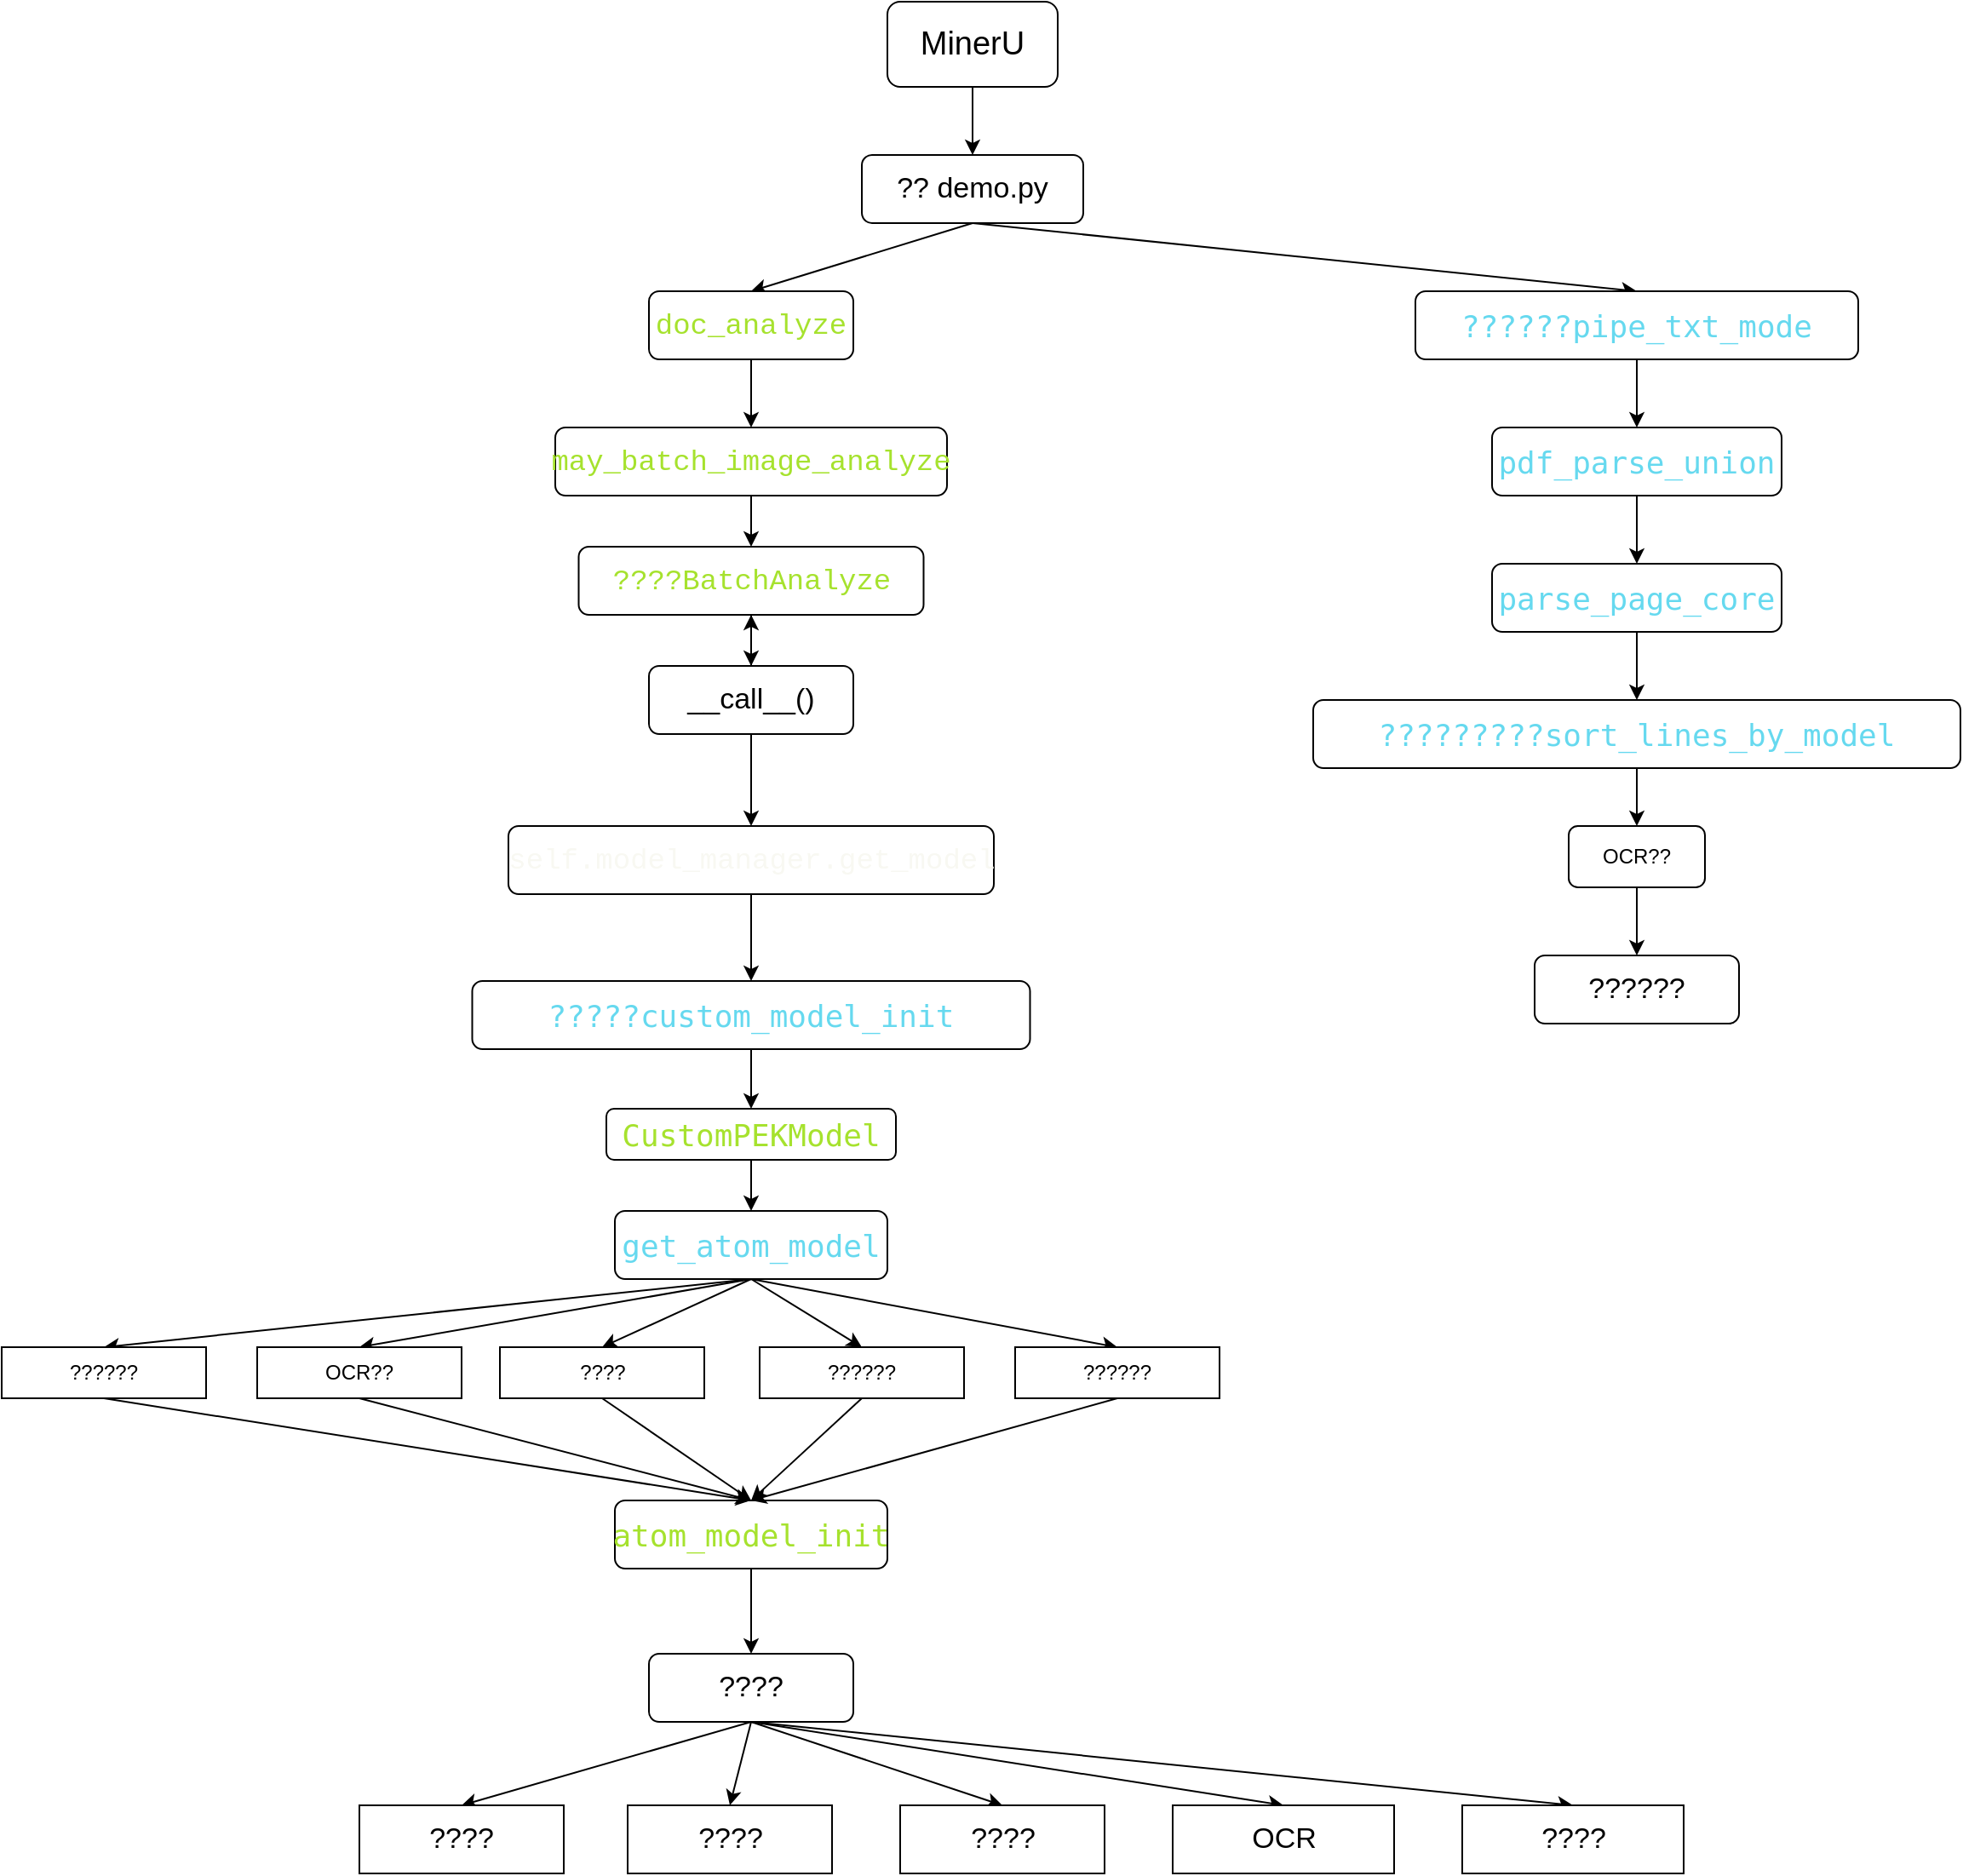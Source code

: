 <mxfile>
    <diagram id="GQxlIMToQEc-Vev_08Es" name="? 1 ?">
        <mxGraphModel dx="2635" dy="1532" grid="1" gridSize="10" guides="1" tooltips="1" connect="1" arrows="1" fold="1" page="1" pageScale="1" pageWidth="827" pageHeight="1169" math="0" shadow="0">
            <root>
                <mxCell id="0"/>
                <mxCell id="1" parent="0"/>
                <mxCell id="4" style="edgeStyle=none;html=1;entryX=0.5;entryY=0;entryDx=0;entryDy=0;" parent="1" source="2" target="3" edge="1">
                    <mxGeometry relative="1" as="geometry"/>
                </mxCell>
                <mxCell id="2" value="&lt;font style=&quot;font-size: 19px; color: light-dark(rgb(0, 0, 0), rgb(255, 255, 255));&quot;&gt;MinerU&lt;/font&gt;" style="rounded=1;whiteSpace=wrap;html=1;" parent="1" vertex="1">
                    <mxGeometry x="260" y="40" width="100" height="50" as="geometry"/>
                </mxCell>
                <mxCell id="8" style="edgeStyle=none;html=1;exitX=0.5;exitY=1;exitDx=0;exitDy=0;entryX=0.5;entryY=0;entryDx=0;entryDy=0;" parent="1" source="3" target="6" edge="1">
                    <mxGeometry relative="1" as="geometry"/>
                </mxCell>
                <mxCell id="63" style="edgeStyle=none;html=1;exitX=0.5;exitY=1;exitDx=0;exitDy=0;entryX=0.5;entryY=0;entryDx=0;entryDy=0;" parent="1" source="3" target="62" edge="1">
                    <mxGeometry relative="1" as="geometry"/>
                </mxCell>
                <mxCell id="3" value="&lt;font style=&quot;font-size: 17px; color: light-dark(rgb(0, 0, 0), rgb(255, 255, 255));&quot;&gt;?? demo.py&lt;/font&gt;" style="rounded=1;whiteSpace=wrap;html=1;" parent="1" vertex="1">
                    <mxGeometry x="245" y="130" width="130" height="40" as="geometry"/>
                </mxCell>
                <mxCell id="10" style="edgeStyle=none;html=1;exitX=0.5;exitY=1;exitDx=0;exitDy=0;entryX=0.5;entryY=0;entryDx=0;entryDy=0;" parent="1" source="6" target="9" edge="1">
                    <mxGeometry relative="1" as="geometry"/>
                </mxCell>
                <mxCell id="6" value="&lt;div style=&quot;font-family: Consolas, &amp;quot;Courier New&amp;quot;, monospace; font-size: 17px; line-height: 23px; white-space: pre;&quot;&gt;&lt;span&gt;&lt;font style=&quot;color: light-dark(rgb(166, 226, 46), rgb(255, 255, 255));&quot;&gt;doc_analyze&lt;/font&gt;&lt;/span&gt;&lt;/div&gt;" style="rounded=1;whiteSpace=wrap;html=1;" parent="1" vertex="1">
                    <mxGeometry x="120" y="210" width="120" height="40" as="geometry"/>
                </mxCell>
                <mxCell id="12" style="edgeStyle=none;html=1;exitX=0.5;exitY=1;exitDx=0;exitDy=0;entryX=0.5;entryY=0;entryDx=0;entryDy=0;" parent="1" source="9" target="11" edge="1">
                    <mxGeometry relative="1" as="geometry"/>
                </mxCell>
                <mxCell id="9" value="&lt;div style=&quot;font-family: Consolas, &amp;quot;Courier New&amp;quot;, monospace; font-size: 17px; line-height: 23px; white-space: pre;&quot;&gt;&lt;span&gt;&lt;font style=&quot;color: light-dark(rgb(166, 226, 46), rgb(255, 255, 255));&quot;&gt;may_batch_image_analyze&lt;/font&gt;&lt;/span&gt;&lt;/div&gt;" style="rounded=1;whiteSpace=wrap;html=1;" parent="1" vertex="1">
                    <mxGeometry x="65" y="290" width="230" height="40" as="geometry"/>
                </mxCell>
                <mxCell id="39" style="edgeStyle=none;html=1;exitX=0.5;exitY=1;exitDx=0;exitDy=0;entryX=0.5;entryY=0;entryDx=0;entryDy=0;" parent="1" source="11" target="37" edge="1">
                    <mxGeometry relative="1" as="geometry"/>
                </mxCell>
                <mxCell id="11" value="&lt;div style=&quot;font-family: Consolas, &amp;quot;Courier New&amp;quot;, monospace; font-size: 17px; line-height: 23px; white-space: pre;&quot;&gt;&lt;font style=&quot;color: light-dark(rgb(166, 226, 46), rgb(255, 255, 255));&quot;&gt;????BatchAnalyze&lt;/font&gt;&lt;/div&gt;" style="rounded=1;whiteSpace=wrap;html=1;" parent="1" vertex="1">
                    <mxGeometry x="78.75" y="360" width="202.5" height="40" as="geometry"/>
                </mxCell>
                <mxCell id="13" value="&lt;div style=&quot;font-family: Consolas, &amp;quot;Courier New&amp;quot;, monospace; font-size: 17px; line-height: 23px; white-space: pre;&quot;&gt;&lt;span&gt;&lt;font style=&quot;color: light-dark(rgb(248, 248, 242), rgb(255, 255, 255));&quot;&gt;self.model_manager.get_model&lt;/font&gt;&lt;/span&gt;&lt;/div&gt;" style="rounded=1;whiteSpace=wrap;html=1;" parent="1" vertex="1">
                    <mxGeometry x="37.5" y="524" width="285" height="40" as="geometry"/>
                </mxCell>
                <mxCell id="18" style="edgeStyle=none;html=1;exitX=0.5;exitY=1;exitDx=0;exitDy=0;entryX=0.5;entryY=0;entryDx=0;entryDy=0;" parent="1" source="15" target="17" edge="1">
                    <mxGeometry relative="1" as="geometry"/>
                </mxCell>
                <mxCell id="15" value="&lt;div&gt;&lt;pre style=&quot;font-family: Consolas, monospace; font-size: 13.5pt;&quot;&gt;&lt;span&gt;&lt;font style=&quot;color: light-dark(rgb(102, 217, 239), rgb(255, 255, 255));&quot;&gt;?????custom_model_init&lt;/font&gt;&lt;/span&gt;&lt;/pre&gt;&lt;/div&gt;" style="rounded=1;whiteSpace=wrap;html=1;" parent="1" vertex="1">
                    <mxGeometry x="16.25" y="615" width="327.5" height="40" as="geometry"/>
                </mxCell>
                <mxCell id="16" style="edgeStyle=none;html=1;exitX=0.5;exitY=1;exitDx=0;exitDy=0;entryX=0.5;entryY=0;entryDx=0;entryDy=0;" parent="1" source="13" target="15" edge="1">
                    <mxGeometry relative="1" as="geometry"/>
                </mxCell>
                <mxCell id="20" style="edgeStyle=none;html=1;exitX=0.5;exitY=1;exitDx=0;exitDy=0;entryX=0.5;entryY=0;entryDx=0;entryDy=0;" parent="1" source="17" target="19" edge="1">
                    <mxGeometry relative="1" as="geometry"/>
                </mxCell>
                <mxCell id="17" value="&lt;div&gt;&lt;pre style=&quot;font-family: Consolas, monospace; font-size: 13.5pt;&quot;&gt;&lt;span&gt;&lt;font style=&quot;color: light-dark(rgb(166, 226, 46), rgb(255, 255, 255));&quot;&gt;CustomPEKModel&lt;/font&gt;&lt;/span&gt;&lt;/pre&gt;&lt;/div&gt;" style="rounded=1;whiteSpace=wrap;html=1;" parent="1" vertex="1">
                    <mxGeometry x="95" y="690" width="170" height="30" as="geometry"/>
                </mxCell>
                <mxCell id="28" style="edgeStyle=none;html=1;exitX=0.5;exitY=1;exitDx=0;exitDy=0;entryX=0.5;entryY=0;entryDx=0;entryDy=0;" parent="1" source="19" target="24" edge="1">
                    <mxGeometry relative="1" as="geometry"/>
                </mxCell>
                <mxCell id="29" style="edgeStyle=none;html=1;exitX=0.5;exitY=1;exitDx=0;exitDy=0;entryX=0.5;entryY=0;entryDx=0;entryDy=0;" parent="1" source="19" target="25" edge="1">
                    <mxGeometry relative="1" as="geometry"/>
                </mxCell>
                <mxCell id="30" style="edgeStyle=none;html=1;exitX=0.5;exitY=1;exitDx=0;exitDy=0;entryX=0.5;entryY=0;entryDx=0;entryDy=0;" parent="1" source="19" target="26" edge="1">
                    <mxGeometry relative="1" as="geometry"/>
                </mxCell>
                <mxCell id="31" style="edgeStyle=none;html=1;exitX=0.5;exitY=1;exitDx=0;exitDy=0;entryX=0.5;entryY=0;entryDx=0;entryDy=0;" parent="1" source="19" target="27" edge="1">
                    <mxGeometry relative="1" as="geometry"/>
                </mxCell>
                <mxCell id="53" style="edgeStyle=none;html=1;exitX=0.5;exitY=1;exitDx=0;exitDy=0;entryX=0.5;entryY=0;entryDx=0;entryDy=0;" parent="1" source="19" target="52" edge="1">
                    <mxGeometry relative="1" as="geometry"/>
                </mxCell>
                <mxCell id="19" value="&lt;div&gt;&lt;pre style=&quot;font-family: Consolas, monospace; font-size: 13.5pt;&quot;&gt;&lt;span&gt;&lt;font style=&quot;color: light-dark(rgb(102, 217, 239), rgb(255, 255, 255));&quot;&gt;get_atom_model&lt;/font&gt;&lt;/span&gt;&lt;/pre&gt;&lt;/div&gt;" style="rounded=1;whiteSpace=wrap;html=1;" parent="1" vertex="1">
                    <mxGeometry x="100" y="750" width="160" height="40" as="geometry"/>
                </mxCell>
                <mxCell id="77" style="edgeStyle=none;html=1;exitX=0.5;exitY=1;exitDx=0;exitDy=0;entryX=0.5;entryY=0;entryDx=0;entryDy=0;" edge="1" parent="1" source="21" target="43">
                    <mxGeometry relative="1" as="geometry"/>
                </mxCell>
                <mxCell id="21" value="&lt;div&gt;&lt;pre style=&quot;font-family: Consolas, monospace; font-size: 13.5pt;&quot;&gt;&lt;span&gt;&lt;font style=&quot;color: light-dark(rgb(166, 226, 46), rgb(255, 255, 255));&quot;&gt;atom_model_init&lt;/font&gt;&lt;/span&gt;&lt;/pre&gt;&lt;/div&gt;" style="rounded=1;whiteSpace=wrap;html=1;" parent="1" vertex="1">
                    <mxGeometry x="100" y="920" width="160" height="40" as="geometry"/>
                </mxCell>
                <mxCell id="32" style="edgeStyle=none;html=1;exitX=0.5;exitY=1;exitDx=0;exitDy=0;entryX=0.5;entryY=0;entryDx=0;entryDy=0;" parent="1" source="24" target="21" edge="1">
                    <mxGeometry relative="1" as="geometry"/>
                </mxCell>
                <mxCell id="24" value="OCR??" style="whiteSpace=wrap;html=1;" parent="1" vertex="1">
                    <mxGeometry x="-110" y="830" width="120" height="30" as="geometry"/>
                </mxCell>
                <mxCell id="33" style="edgeStyle=none;html=1;exitX=0.5;exitY=1;exitDx=0;exitDy=0;" parent="1" source="25" edge="1">
                    <mxGeometry relative="1" as="geometry">
                        <mxPoint x="180" y="920" as="targetPoint"/>
                    </mxGeometry>
                </mxCell>
                <mxCell id="25" value="????" style="whiteSpace=wrap;html=1;" parent="1" vertex="1">
                    <mxGeometry x="32.5" y="830" width="120" height="30" as="geometry"/>
                </mxCell>
                <mxCell id="34" style="edgeStyle=none;html=1;exitX=0.5;exitY=1;exitDx=0;exitDy=0;" parent="1" source="26" edge="1">
                    <mxGeometry relative="1" as="geometry">
                        <mxPoint x="180" y="920" as="targetPoint"/>
                    </mxGeometry>
                </mxCell>
                <mxCell id="26" value="??????" style="whiteSpace=wrap;html=1;" parent="1" vertex="1">
                    <mxGeometry x="185" y="830" width="120" height="30" as="geometry"/>
                </mxCell>
                <mxCell id="35" style="edgeStyle=none;html=1;exitX=0.5;exitY=1;exitDx=0;exitDy=0;entryX=0.5;entryY=0;entryDx=0;entryDy=0;" parent="1" source="27" target="21" edge="1">
                    <mxGeometry relative="1" as="geometry"/>
                </mxCell>
                <mxCell id="27" value="??????" style="whiteSpace=wrap;html=1;" parent="1" vertex="1">
                    <mxGeometry x="335" y="830" width="120" height="30" as="geometry"/>
                </mxCell>
                <mxCell id="40" style="edgeStyle=none;html=1;exitX=0.5;exitY=1;exitDx=0;exitDy=0;entryX=0.5;entryY=0;entryDx=0;entryDy=0;" parent="1" source="37" target="13" edge="1">
                    <mxGeometry relative="1" as="geometry"/>
                </mxCell>
                <mxCell id="41" value="" style="edgeStyle=none;html=1;" parent="1" source="37" target="11" edge="1">
                    <mxGeometry relative="1" as="geometry"/>
                </mxCell>
                <mxCell id="37" value="&lt;font style=&quot;font-size: 17px; color: light-dark(rgb(0, 0, 0), rgb(255, 255, 255));&quot;&gt;__call__()&lt;/font&gt;" style="rounded=1;whiteSpace=wrap;html=1;" parent="1" vertex="1">
                    <mxGeometry x="120" y="430" width="120" height="40" as="geometry"/>
                </mxCell>
                <mxCell id="49" style="edgeStyle=none;html=1;exitX=0.5;exitY=1;exitDx=0;exitDy=0;entryX=0.5;entryY=0;entryDx=0;entryDy=0;" parent="1" source="43" target="46" edge="1">
                    <mxGeometry relative="1" as="geometry"/>
                </mxCell>
                <mxCell id="50" style="edgeStyle=none;html=1;exitX=0.5;exitY=1;exitDx=0;exitDy=0;entryX=0.5;entryY=0;entryDx=0;entryDy=0;" parent="1" source="43" target="47" edge="1">
                    <mxGeometry relative="1" as="geometry"/>
                </mxCell>
                <mxCell id="51" style="edgeStyle=none;html=1;exitX=0.5;exitY=1;exitDx=0;exitDy=0;entryX=0.5;entryY=0;entryDx=0;entryDy=0;" parent="1" source="43" target="48" edge="1">
                    <mxGeometry relative="1" as="geometry"/>
                </mxCell>
                <mxCell id="56" style="edgeStyle=none;html=1;exitX=0.5;exitY=1;exitDx=0;exitDy=0;entryX=0.5;entryY=0;entryDx=0;entryDy=0;" parent="1" source="43" target="55" edge="1">
                    <mxGeometry relative="1" as="geometry"/>
                </mxCell>
                <mxCell id="58" style="edgeStyle=none;html=1;exitX=0.5;exitY=1;exitDx=0;exitDy=0;entryX=0.5;entryY=0;entryDx=0;entryDy=0;" parent="1" source="43" target="57" edge="1">
                    <mxGeometry relative="1" as="geometry"/>
                </mxCell>
                <mxCell id="43" value="&lt;font style=&quot;font-size: 17px; color: light-dark(rgb(0, 0, 0), rgb(255, 255, 255));&quot;&gt;????&lt;/font&gt;" style="rounded=1;whiteSpace=wrap;html=1;" parent="1" vertex="1">
                    <mxGeometry x="120" y="1010" width="120" height="40" as="geometry"/>
                </mxCell>
                <mxCell id="46" value="&lt;span style=&quot;font-size: 17px;&quot;&gt;????&lt;/span&gt;" style="whiteSpace=wrap;html=1;" parent="1" vertex="1">
                    <mxGeometry x="-50" y="1099" width="120" height="40" as="geometry"/>
                </mxCell>
                <mxCell id="47" value="&lt;font style=&quot;font-size: 17px; color: light-dark(rgb(0, 0, 0), rgb(255, 255, 255));&quot;&gt;????&lt;/font&gt;" style="whiteSpace=wrap;html=1;" parent="1" vertex="1">
                    <mxGeometry x="107.5" y="1099" width="120" height="40" as="geometry"/>
                </mxCell>
                <mxCell id="48" value="&lt;font style=&quot;font-size: 17px; color: light-dark(rgb(0, 0, 0), rgb(255, 255, 255));&quot;&gt;????&lt;/font&gt;" style="whiteSpace=wrap;html=1;" parent="1" vertex="1">
                    <mxGeometry x="267.5" y="1099" width="120" height="40" as="geometry"/>
                </mxCell>
                <mxCell id="54" style="edgeStyle=none;html=1;exitX=0.5;exitY=1;exitDx=0;exitDy=0;entryX=0.5;entryY=0;entryDx=0;entryDy=0;" parent="1" source="52" target="21" edge="1">
                    <mxGeometry relative="1" as="geometry"/>
                </mxCell>
                <mxCell id="52" value="??????" style="whiteSpace=wrap;html=1;" parent="1" vertex="1">
                    <mxGeometry x="-260" y="830" width="120" height="30" as="geometry"/>
                </mxCell>
                <mxCell id="55" value="&lt;font style=&quot;font-size: 17px; color: light-dark(rgb(0, 0, 0), rgb(255, 255, 255));&quot;&gt;OCR&lt;/font&gt;" style="whiteSpace=wrap;html=1;" parent="1" vertex="1">
                    <mxGeometry x="427.5" y="1099" width="130" height="40" as="geometry"/>
                </mxCell>
                <mxCell id="57" value="&lt;font style=&quot;font-size: 17px; color: light-dark(rgb(0, 0, 0), rgb(255, 255, 255));&quot;&gt;????&lt;/font&gt;" style="whiteSpace=wrap;html=1;" parent="1" vertex="1">
                    <mxGeometry x="597.5" y="1099" width="130" height="40" as="geometry"/>
                </mxCell>
                <mxCell id="65" style="edgeStyle=none;html=1;exitX=0.5;exitY=1;exitDx=0;exitDy=0;entryX=0.5;entryY=0;entryDx=0;entryDy=0;" parent="1" source="62" target="64" edge="1">
                    <mxGeometry relative="1" as="geometry"/>
                </mxCell>
                <mxCell id="62" value="&lt;div&gt;&lt;pre style=&quot;font-family: Consolas, monospace; font-size: 13.5pt;&quot;&gt;&lt;span&gt;&lt;font style=&quot;color: light-dark(rgb(102, 217, 239), rgb(255, 255, 255));&quot;&gt;??????pipe_txt_mode&lt;/font&gt;&lt;/span&gt;&lt;/pre&gt;&lt;/div&gt;" style="rounded=1;whiteSpace=wrap;html=1;" parent="1" vertex="1">
                    <mxGeometry x="570" y="210" width="260" height="40" as="geometry"/>
                </mxCell>
                <mxCell id="67" style="edgeStyle=none;html=1;exitX=0.5;exitY=1;exitDx=0;exitDy=0;entryX=0.5;entryY=0;entryDx=0;entryDy=0;" parent="1" source="64" target="66" edge="1">
                    <mxGeometry relative="1" as="geometry"/>
                </mxCell>
                <mxCell id="64" value="&lt;div&gt;&lt;pre style=&quot;font-family: Consolas, monospace; font-size: 13.5pt;&quot;&gt;&lt;span&gt;&lt;font style=&quot;color: light-dark(rgb(102, 217, 239), rgb(255, 255, 255));&quot;&gt;pdf_parse_union&lt;/font&gt;&lt;/span&gt;&lt;/pre&gt;&lt;/div&gt;" style="rounded=1;whiteSpace=wrap;html=1;" parent="1" vertex="1">
                    <mxGeometry x="615" y="290" width="170" height="40" as="geometry"/>
                </mxCell>
                <mxCell id="69" style="edgeStyle=none;html=1;exitX=0.5;exitY=1;exitDx=0;exitDy=0;entryX=0.5;entryY=0;entryDx=0;entryDy=0;" parent="1" source="66" target="68" edge="1">
                    <mxGeometry relative="1" as="geometry"/>
                </mxCell>
                <mxCell id="66" value="&lt;div&gt;&lt;pre style=&quot;font-family: Consolas, monospace; font-size: 13.5pt;&quot;&gt;&lt;span&gt;&lt;font style=&quot;color: light-dark(rgb(102, 217, 239), rgb(255, 255, 255));&quot;&gt;parse_page_core&lt;/font&gt;&lt;/span&gt;&lt;/pre&gt;&lt;/div&gt;" style="rounded=1;whiteSpace=wrap;html=1;" parent="1" vertex="1">
                    <mxGeometry x="615" y="370" width="170" height="40" as="geometry"/>
                </mxCell>
                <mxCell id="71" style="edgeStyle=none;html=1;exitX=0.5;exitY=1;exitDx=0;exitDy=0;entryX=0.5;entryY=0;entryDx=0;entryDy=0;" parent="1" source="68" target="70" edge="1">
                    <mxGeometry relative="1" as="geometry"/>
                </mxCell>
                <mxCell id="68" value="&lt;div&gt;&lt;pre style=&quot;font-family: Consolas, monospace; font-size: 13.5pt;&quot;&gt;&lt;span&gt;&lt;font style=&quot;color: light-dark(rgb(102, 217, 239), rgb(255, 255, 255));&quot;&gt;?????????sort_lines_by_model&lt;/font&gt;&lt;/span&gt;&lt;/pre&gt;&lt;/div&gt;" style="rounded=1;whiteSpace=wrap;html=1;" parent="1" vertex="1">
                    <mxGeometry x="510" y="450" width="380" height="40" as="geometry"/>
                </mxCell>
                <mxCell id="74" style="edgeStyle=none;html=1;exitX=0.5;exitY=1;exitDx=0;exitDy=0;entryX=0.5;entryY=0;entryDx=0;entryDy=0;" parent="1" source="70" target="72" edge="1">
                    <mxGeometry relative="1" as="geometry"/>
                </mxCell>
                <mxCell id="70" value="&lt;font style=&quot;color: light-dark(rgb(0, 0, 0), rgb(255, 255, 255));&quot;&gt;OCR??&lt;/font&gt;" style="rounded=1;whiteSpace=wrap;html=1;" parent="1" vertex="1">
                    <mxGeometry x="660" y="524" width="80" height="36" as="geometry"/>
                </mxCell>
                <mxCell id="72" value="&lt;span style=&quot;font-size: 17px;&quot;&gt;&lt;font style=&quot;color: light-dark(rgb(0, 0, 0), rgb(255, 255, 255));&quot;&gt;??????&lt;/font&gt;&lt;/span&gt;" style="rounded=1;whiteSpace=wrap;html=1;strokeColor=light-dark(#000000,#FFFFFF);" parent="1" vertex="1">
                    <mxGeometry x="640" y="600" width="120" height="40" as="geometry"/>
                </mxCell>
            </root>
        </mxGraphModel>
    </diagram>
</mxfile>